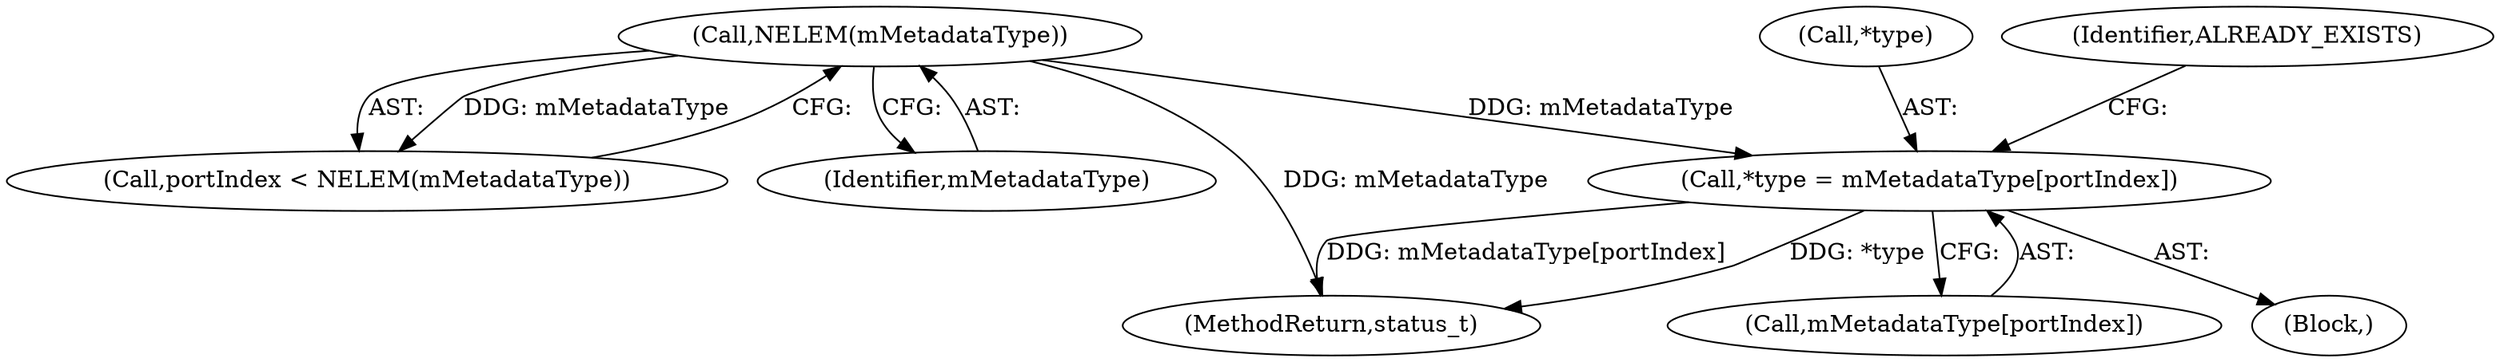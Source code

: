 digraph "0_Android_0f177948ae2640bfe4d70f8e4248e106406b3b0a_7@array" {
"1000125" [label="(Call,*type = mMetadataType[portIndex])"];
"1000119" [label="(Call,NELEM(mMetadataType))"];
"1000259" [label="(MethodReturn,status_t)"];
"1000117" [label="(Call,portIndex < NELEM(mMetadataType))"];
"1000119" [label="(Call,NELEM(mMetadataType))"];
"1000128" [label="(Call,mMetadataType[portIndex])"];
"1000126" [label="(Call,*type)"];
"1000125" [label="(Call,*type = mMetadataType[portIndex])"];
"1000132" [label="(Identifier,ALREADY_EXISTS)"];
"1000124" [label="(Block,)"];
"1000120" [label="(Identifier,mMetadataType)"];
"1000125" -> "1000124"  [label="AST: "];
"1000125" -> "1000128"  [label="CFG: "];
"1000126" -> "1000125"  [label="AST: "];
"1000128" -> "1000125"  [label="AST: "];
"1000132" -> "1000125"  [label="CFG: "];
"1000125" -> "1000259"  [label="DDG: *type"];
"1000125" -> "1000259"  [label="DDG: mMetadataType[portIndex]"];
"1000119" -> "1000125"  [label="DDG: mMetadataType"];
"1000119" -> "1000117"  [label="AST: "];
"1000119" -> "1000120"  [label="CFG: "];
"1000120" -> "1000119"  [label="AST: "];
"1000117" -> "1000119"  [label="CFG: "];
"1000119" -> "1000259"  [label="DDG: mMetadataType"];
"1000119" -> "1000117"  [label="DDG: mMetadataType"];
}
